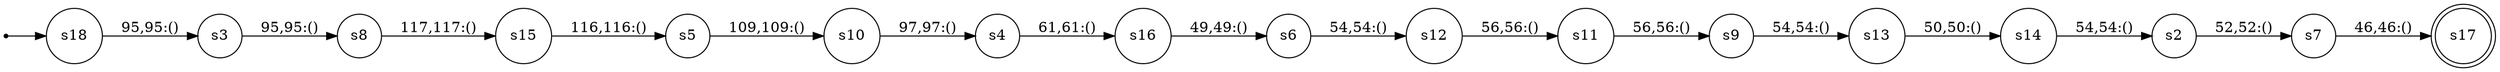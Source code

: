 
      digraph G {
        rankdir=LR;
        init [shape=point];
        node [shape = doublecircle];
        s17
        node [shape = circle];
        init -> s18;
        s18 -> s3 [label = "95,95:()"]
        s16 -> s6 [label = "49,49:()"]
        s15 -> s5 [label = "116,116:()"]
        s14 -> s2 [label = "54,54:()"]
        s13 -> s14 [label = "50,50:()"]
        s12 -> s11 [label = "56,56:()"]
        s11 -> s9 [label = "56,56:()"]
        s10 -> s4 [label = "97,97:()"]
        s9 -> s13 [label = "54,54:()"]
        s8 -> s15 [label = "117,117:()"]
        s7 -> s17 [label = "46,46:()"]
        s6 -> s12 [label = "54,54:()"]
        s5 -> s10 [label = "109,109:()"]
        s4 -> s16 [label = "61,61:()"]
        s3 -> s8 [label = "95,95:()"]
        s2 -> s7 [label = "52,52:()"]}